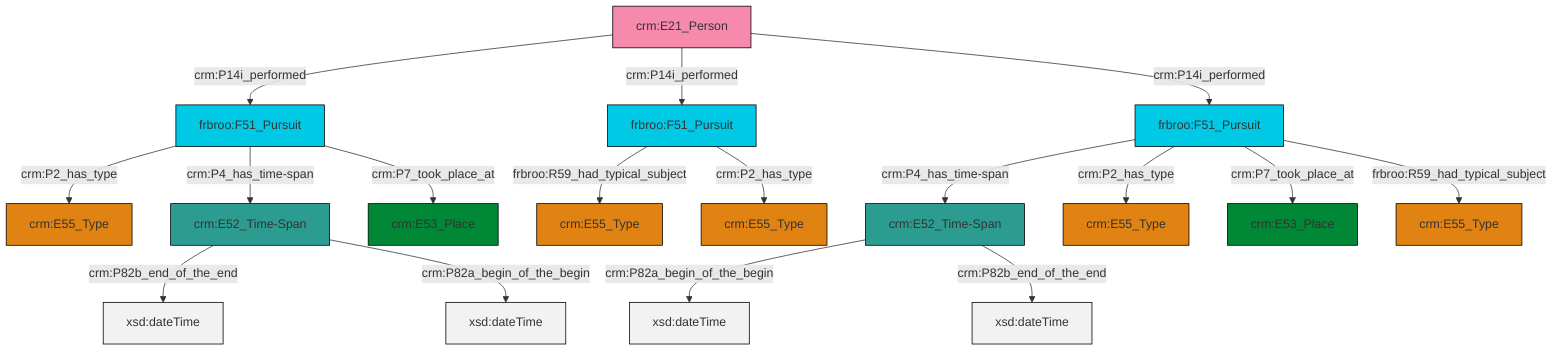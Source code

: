 graph TD
classDef Literal fill:#f2f2f2,stroke:#000000;
classDef CRM_Entity fill:#FFFFFF,stroke:#000000;
classDef Temporal_Entity fill:#00C9E6, stroke:#000000;
classDef Type fill:#E18312, stroke:#000000;
classDef Time-Span fill:#2C9C91, stroke:#000000;
classDef Appellation fill:#FFEB7F, stroke:#000000;
classDef Place fill:#008836, stroke:#000000;
classDef Persistent_Item fill:#B266B2, stroke:#000000;
classDef Conceptual_Object fill:#FFD700, stroke:#000000;
classDef Physical_Thing fill:#D2B48C, stroke:#000000;
classDef Actor fill:#f58aad, stroke:#000000;
classDef PC_Classes fill:#4ce600, stroke:#000000;
classDef Multi fill:#cccccc,stroke:#000000;

0["crm:E52_Time-Span"]:::Time-Span -->|crm:P82b_end_of_the_end| 1[xsd:dateTime]:::Literal
2["frbroo:F51_Pursuit"]:::Temporal_Entity -->|crm:P4_has_time-span| 3["crm:E52_Time-Span"]:::Time-Span
2["frbroo:F51_Pursuit"]:::Temporal_Entity -->|crm:P2_has_type| 4["crm:E55_Type"]:::Type
3["crm:E52_Time-Span"]:::Time-Span -->|crm:P82a_begin_of_the_begin| 5[xsd:dateTime]:::Literal
8["frbroo:F51_Pursuit"]:::Temporal_Entity -->|crm:P2_has_type| 9["crm:E55_Type"]:::Type
8["frbroo:F51_Pursuit"]:::Temporal_Entity -->|crm:P4_has_time-span| 0["crm:E52_Time-Span"]:::Time-Span
8["frbroo:F51_Pursuit"]:::Temporal_Entity -->|crm:P7_took_place_at| 6["crm:E53_Place"]:::Place
15["crm:E21_Person"]:::Actor -->|crm:P14i_performed| 8["frbroo:F51_Pursuit"]:::Temporal_Entity
2["frbroo:F51_Pursuit"]:::Temporal_Entity -->|crm:P7_took_place_at| 20["crm:E53_Place"]:::Place
2["frbroo:F51_Pursuit"]:::Temporal_Entity -->|frbroo:R59_had_typical_subject| 16["crm:E55_Type"]:::Type
15["crm:E21_Person"]:::Actor -->|crm:P14i_performed| 25["frbroo:F51_Pursuit"]:::Temporal_Entity
25["frbroo:F51_Pursuit"]:::Temporal_Entity -->|frbroo:R59_had_typical_subject| 11["crm:E55_Type"]:::Type
0["crm:E52_Time-Span"]:::Time-Span -->|crm:P82a_begin_of_the_begin| 29[xsd:dateTime]:::Literal
3["crm:E52_Time-Span"]:::Time-Span -->|crm:P82b_end_of_the_end| 32[xsd:dateTime]:::Literal
25["frbroo:F51_Pursuit"]:::Temporal_Entity -->|crm:P2_has_type| 23["crm:E55_Type"]:::Type
15["crm:E21_Person"]:::Actor -->|crm:P14i_performed| 2["frbroo:F51_Pursuit"]:::Temporal_Entity